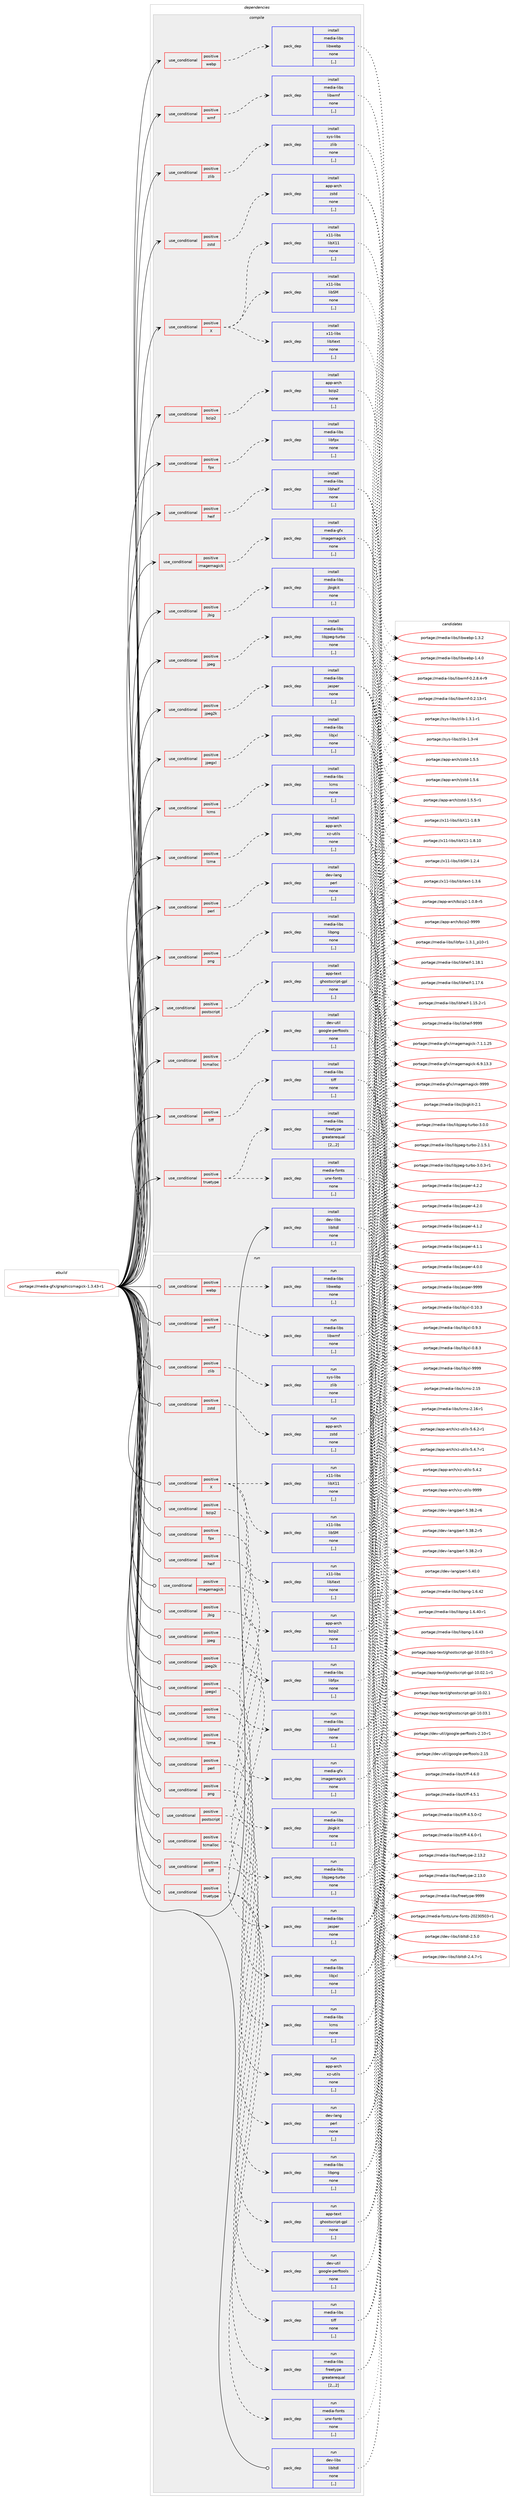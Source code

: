 digraph prolog {

# *************
# Graph options
# *************

newrank=true;
concentrate=true;
compound=true;
graph [rankdir=LR,fontname=Helvetica,fontsize=10,ranksep=1.5];#, ranksep=2.5, nodesep=0.2];
edge  [arrowhead=vee];
node  [fontname=Helvetica,fontsize=10];

# **********
# The ebuild
# **********

subgraph cluster_leftcol {
color=gray;
label=<<i>ebuild</i>>;
id [label="portage://media-gfx/graphicsmagick-1.3.43-r1", color=red, width=4, href="../media-gfx/graphicsmagick-1.3.43-r1.svg"];
}

# ****************
# The dependencies
# ****************

subgraph cluster_midcol {
color=gray;
label=<<i>dependencies</i>>;
subgraph cluster_compile {
fillcolor="#eeeeee";
style=filled;
label=<<i>compile</i>>;
subgraph cond72855 {
dependency289269 [label=<<TABLE BORDER="0" CELLBORDER="1" CELLSPACING="0" CELLPADDING="4"><TR><TD ROWSPAN="3" CELLPADDING="10">use_conditional</TD></TR><TR><TD>positive</TD></TR><TR><TD>X</TD></TR></TABLE>>, shape=none, color=red];
subgraph pack214082 {
dependency289270 [label=<<TABLE BORDER="0" CELLBORDER="1" CELLSPACING="0" CELLPADDING="4" WIDTH="220"><TR><TD ROWSPAN="6" CELLPADDING="30">pack_dep</TD></TR><TR><TD WIDTH="110">install</TD></TR><TR><TD>x11-libs</TD></TR><TR><TD>libSM</TD></TR><TR><TD>none</TD></TR><TR><TD>[,,]</TD></TR></TABLE>>, shape=none, color=blue];
}
dependency289269:e -> dependency289270:w [weight=20,style="dashed",arrowhead="vee"];
subgraph pack214083 {
dependency289271 [label=<<TABLE BORDER="0" CELLBORDER="1" CELLSPACING="0" CELLPADDING="4" WIDTH="220"><TR><TD ROWSPAN="6" CELLPADDING="30">pack_dep</TD></TR><TR><TD WIDTH="110">install</TD></TR><TR><TD>x11-libs</TD></TR><TR><TD>libX11</TD></TR><TR><TD>none</TD></TR><TR><TD>[,,]</TD></TR></TABLE>>, shape=none, color=blue];
}
dependency289269:e -> dependency289271:w [weight=20,style="dashed",arrowhead="vee"];
subgraph pack214084 {
dependency289272 [label=<<TABLE BORDER="0" CELLBORDER="1" CELLSPACING="0" CELLPADDING="4" WIDTH="220"><TR><TD ROWSPAN="6" CELLPADDING="30">pack_dep</TD></TR><TR><TD WIDTH="110">install</TD></TR><TR><TD>x11-libs</TD></TR><TR><TD>libXext</TD></TR><TR><TD>none</TD></TR><TR><TD>[,,]</TD></TR></TABLE>>, shape=none, color=blue];
}
dependency289269:e -> dependency289272:w [weight=20,style="dashed",arrowhead="vee"];
}
id:e -> dependency289269:w [weight=20,style="solid",arrowhead="vee"];
subgraph cond72856 {
dependency289273 [label=<<TABLE BORDER="0" CELLBORDER="1" CELLSPACING="0" CELLPADDING="4"><TR><TD ROWSPAN="3" CELLPADDING="10">use_conditional</TD></TR><TR><TD>positive</TD></TR><TR><TD>bzip2</TD></TR></TABLE>>, shape=none, color=red];
subgraph pack214085 {
dependency289274 [label=<<TABLE BORDER="0" CELLBORDER="1" CELLSPACING="0" CELLPADDING="4" WIDTH="220"><TR><TD ROWSPAN="6" CELLPADDING="30">pack_dep</TD></TR><TR><TD WIDTH="110">install</TD></TR><TR><TD>app-arch</TD></TR><TR><TD>bzip2</TD></TR><TR><TD>none</TD></TR><TR><TD>[,,]</TD></TR></TABLE>>, shape=none, color=blue];
}
dependency289273:e -> dependency289274:w [weight=20,style="dashed",arrowhead="vee"];
}
id:e -> dependency289273:w [weight=20,style="solid",arrowhead="vee"];
subgraph cond72857 {
dependency289275 [label=<<TABLE BORDER="0" CELLBORDER="1" CELLSPACING="0" CELLPADDING="4"><TR><TD ROWSPAN="3" CELLPADDING="10">use_conditional</TD></TR><TR><TD>positive</TD></TR><TR><TD>fpx</TD></TR></TABLE>>, shape=none, color=red];
subgraph pack214086 {
dependency289276 [label=<<TABLE BORDER="0" CELLBORDER="1" CELLSPACING="0" CELLPADDING="4" WIDTH="220"><TR><TD ROWSPAN="6" CELLPADDING="30">pack_dep</TD></TR><TR><TD WIDTH="110">install</TD></TR><TR><TD>media-libs</TD></TR><TR><TD>libfpx</TD></TR><TR><TD>none</TD></TR><TR><TD>[,,]</TD></TR></TABLE>>, shape=none, color=blue];
}
dependency289275:e -> dependency289276:w [weight=20,style="dashed",arrowhead="vee"];
}
id:e -> dependency289275:w [weight=20,style="solid",arrowhead="vee"];
subgraph cond72858 {
dependency289277 [label=<<TABLE BORDER="0" CELLBORDER="1" CELLSPACING="0" CELLPADDING="4"><TR><TD ROWSPAN="3" CELLPADDING="10">use_conditional</TD></TR><TR><TD>positive</TD></TR><TR><TD>heif</TD></TR></TABLE>>, shape=none, color=red];
subgraph pack214087 {
dependency289278 [label=<<TABLE BORDER="0" CELLBORDER="1" CELLSPACING="0" CELLPADDING="4" WIDTH="220"><TR><TD ROWSPAN="6" CELLPADDING="30">pack_dep</TD></TR><TR><TD WIDTH="110">install</TD></TR><TR><TD>media-libs</TD></TR><TR><TD>libheif</TD></TR><TR><TD>none</TD></TR><TR><TD>[,,]</TD></TR></TABLE>>, shape=none, color=blue];
}
dependency289277:e -> dependency289278:w [weight=20,style="dashed",arrowhead="vee"];
}
id:e -> dependency289277:w [weight=20,style="solid",arrowhead="vee"];
subgraph cond72859 {
dependency289279 [label=<<TABLE BORDER="0" CELLBORDER="1" CELLSPACING="0" CELLPADDING="4"><TR><TD ROWSPAN="3" CELLPADDING="10">use_conditional</TD></TR><TR><TD>positive</TD></TR><TR><TD>imagemagick</TD></TR></TABLE>>, shape=none, color=red];
subgraph pack214088 {
dependency289280 [label=<<TABLE BORDER="0" CELLBORDER="1" CELLSPACING="0" CELLPADDING="4" WIDTH="220"><TR><TD ROWSPAN="6" CELLPADDING="30">pack_dep</TD></TR><TR><TD WIDTH="110">install</TD></TR><TR><TD>media-gfx</TD></TR><TR><TD>imagemagick</TD></TR><TR><TD>none</TD></TR><TR><TD>[,,]</TD></TR></TABLE>>, shape=none, color=blue];
}
dependency289279:e -> dependency289280:w [weight=20,style="dashed",arrowhead="vee"];
}
id:e -> dependency289279:w [weight=20,style="solid",arrowhead="vee"];
subgraph cond72860 {
dependency289281 [label=<<TABLE BORDER="0" CELLBORDER="1" CELLSPACING="0" CELLPADDING="4"><TR><TD ROWSPAN="3" CELLPADDING="10">use_conditional</TD></TR><TR><TD>positive</TD></TR><TR><TD>jbig</TD></TR></TABLE>>, shape=none, color=red];
subgraph pack214089 {
dependency289282 [label=<<TABLE BORDER="0" CELLBORDER="1" CELLSPACING="0" CELLPADDING="4" WIDTH="220"><TR><TD ROWSPAN="6" CELLPADDING="30">pack_dep</TD></TR><TR><TD WIDTH="110">install</TD></TR><TR><TD>media-libs</TD></TR><TR><TD>jbigkit</TD></TR><TR><TD>none</TD></TR><TR><TD>[,,]</TD></TR></TABLE>>, shape=none, color=blue];
}
dependency289281:e -> dependency289282:w [weight=20,style="dashed",arrowhead="vee"];
}
id:e -> dependency289281:w [weight=20,style="solid",arrowhead="vee"];
subgraph cond72861 {
dependency289283 [label=<<TABLE BORDER="0" CELLBORDER="1" CELLSPACING="0" CELLPADDING="4"><TR><TD ROWSPAN="3" CELLPADDING="10">use_conditional</TD></TR><TR><TD>positive</TD></TR><TR><TD>jpeg</TD></TR></TABLE>>, shape=none, color=red];
subgraph pack214090 {
dependency289284 [label=<<TABLE BORDER="0" CELLBORDER="1" CELLSPACING="0" CELLPADDING="4" WIDTH="220"><TR><TD ROWSPAN="6" CELLPADDING="30">pack_dep</TD></TR><TR><TD WIDTH="110">install</TD></TR><TR><TD>media-libs</TD></TR><TR><TD>libjpeg-turbo</TD></TR><TR><TD>none</TD></TR><TR><TD>[,,]</TD></TR></TABLE>>, shape=none, color=blue];
}
dependency289283:e -> dependency289284:w [weight=20,style="dashed",arrowhead="vee"];
}
id:e -> dependency289283:w [weight=20,style="solid",arrowhead="vee"];
subgraph cond72862 {
dependency289285 [label=<<TABLE BORDER="0" CELLBORDER="1" CELLSPACING="0" CELLPADDING="4"><TR><TD ROWSPAN="3" CELLPADDING="10">use_conditional</TD></TR><TR><TD>positive</TD></TR><TR><TD>jpeg2k</TD></TR></TABLE>>, shape=none, color=red];
subgraph pack214091 {
dependency289286 [label=<<TABLE BORDER="0" CELLBORDER="1" CELLSPACING="0" CELLPADDING="4" WIDTH="220"><TR><TD ROWSPAN="6" CELLPADDING="30">pack_dep</TD></TR><TR><TD WIDTH="110">install</TD></TR><TR><TD>media-libs</TD></TR><TR><TD>jasper</TD></TR><TR><TD>none</TD></TR><TR><TD>[,,]</TD></TR></TABLE>>, shape=none, color=blue];
}
dependency289285:e -> dependency289286:w [weight=20,style="dashed",arrowhead="vee"];
}
id:e -> dependency289285:w [weight=20,style="solid",arrowhead="vee"];
subgraph cond72863 {
dependency289287 [label=<<TABLE BORDER="0" CELLBORDER="1" CELLSPACING="0" CELLPADDING="4"><TR><TD ROWSPAN="3" CELLPADDING="10">use_conditional</TD></TR><TR><TD>positive</TD></TR><TR><TD>jpegxl</TD></TR></TABLE>>, shape=none, color=red];
subgraph pack214092 {
dependency289288 [label=<<TABLE BORDER="0" CELLBORDER="1" CELLSPACING="0" CELLPADDING="4" WIDTH="220"><TR><TD ROWSPAN="6" CELLPADDING="30">pack_dep</TD></TR><TR><TD WIDTH="110">install</TD></TR><TR><TD>media-libs</TD></TR><TR><TD>libjxl</TD></TR><TR><TD>none</TD></TR><TR><TD>[,,]</TD></TR></TABLE>>, shape=none, color=blue];
}
dependency289287:e -> dependency289288:w [weight=20,style="dashed",arrowhead="vee"];
}
id:e -> dependency289287:w [weight=20,style="solid",arrowhead="vee"];
subgraph cond72864 {
dependency289289 [label=<<TABLE BORDER="0" CELLBORDER="1" CELLSPACING="0" CELLPADDING="4"><TR><TD ROWSPAN="3" CELLPADDING="10">use_conditional</TD></TR><TR><TD>positive</TD></TR><TR><TD>lcms</TD></TR></TABLE>>, shape=none, color=red];
subgraph pack214093 {
dependency289290 [label=<<TABLE BORDER="0" CELLBORDER="1" CELLSPACING="0" CELLPADDING="4" WIDTH="220"><TR><TD ROWSPAN="6" CELLPADDING="30">pack_dep</TD></TR><TR><TD WIDTH="110">install</TD></TR><TR><TD>media-libs</TD></TR><TR><TD>lcms</TD></TR><TR><TD>none</TD></TR><TR><TD>[,,]</TD></TR></TABLE>>, shape=none, color=blue];
}
dependency289289:e -> dependency289290:w [weight=20,style="dashed",arrowhead="vee"];
}
id:e -> dependency289289:w [weight=20,style="solid",arrowhead="vee"];
subgraph cond72865 {
dependency289291 [label=<<TABLE BORDER="0" CELLBORDER="1" CELLSPACING="0" CELLPADDING="4"><TR><TD ROWSPAN="3" CELLPADDING="10">use_conditional</TD></TR><TR><TD>positive</TD></TR><TR><TD>lzma</TD></TR></TABLE>>, shape=none, color=red];
subgraph pack214094 {
dependency289292 [label=<<TABLE BORDER="0" CELLBORDER="1" CELLSPACING="0" CELLPADDING="4" WIDTH="220"><TR><TD ROWSPAN="6" CELLPADDING="30">pack_dep</TD></TR><TR><TD WIDTH="110">install</TD></TR><TR><TD>app-arch</TD></TR><TR><TD>xz-utils</TD></TR><TR><TD>none</TD></TR><TR><TD>[,,]</TD></TR></TABLE>>, shape=none, color=blue];
}
dependency289291:e -> dependency289292:w [weight=20,style="dashed",arrowhead="vee"];
}
id:e -> dependency289291:w [weight=20,style="solid",arrowhead="vee"];
subgraph cond72866 {
dependency289293 [label=<<TABLE BORDER="0" CELLBORDER="1" CELLSPACING="0" CELLPADDING="4"><TR><TD ROWSPAN="3" CELLPADDING="10">use_conditional</TD></TR><TR><TD>positive</TD></TR><TR><TD>perl</TD></TR></TABLE>>, shape=none, color=red];
subgraph pack214095 {
dependency289294 [label=<<TABLE BORDER="0" CELLBORDER="1" CELLSPACING="0" CELLPADDING="4" WIDTH="220"><TR><TD ROWSPAN="6" CELLPADDING="30">pack_dep</TD></TR><TR><TD WIDTH="110">install</TD></TR><TR><TD>dev-lang</TD></TR><TR><TD>perl</TD></TR><TR><TD>none</TD></TR><TR><TD>[,,]</TD></TR></TABLE>>, shape=none, color=blue];
}
dependency289293:e -> dependency289294:w [weight=20,style="dashed",arrowhead="vee"];
}
id:e -> dependency289293:w [weight=20,style="solid",arrowhead="vee"];
subgraph cond72867 {
dependency289295 [label=<<TABLE BORDER="0" CELLBORDER="1" CELLSPACING="0" CELLPADDING="4"><TR><TD ROWSPAN="3" CELLPADDING="10">use_conditional</TD></TR><TR><TD>positive</TD></TR><TR><TD>png</TD></TR></TABLE>>, shape=none, color=red];
subgraph pack214096 {
dependency289296 [label=<<TABLE BORDER="0" CELLBORDER="1" CELLSPACING="0" CELLPADDING="4" WIDTH="220"><TR><TD ROWSPAN="6" CELLPADDING="30">pack_dep</TD></TR><TR><TD WIDTH="110">install</TD></TR><TR><TD>media-libs</TD></TR><TR><TD>libpng</TD></TR><TR><TD>none</TD></TR><TR><TD>[,,]</TD></TR></TABLE>>, shape=none, color=blue];
}
dependency289295:e -> dependency289296:w [weight=20,style="dashed",arrowhead="vee"];
}
id:e -> dependency289295:w [weight=20,style="solid",arrowhead="vee"];
subgraph cond72868 {
dependency289297 [label=<<TABLE BORDER="0" CELLBORDER="1" CELLSPACING="0" CELLPADDING="4"><TR><TD ROWSPAN="3" CELLPADDING="10">use_conditional</TD></TR><TR><TD>positive</TD></TR><TR><TD>postscript</TD></TR></TABLE>>, shape=none, color=red];
subgraph pack214097 {
dependency289298 [label=<<TABLE BORDER="0" CELLBORDER="1" CELLSPACING="0" CELLPADDING="4" WIDTH="220"><TR><TD ROWSPAN="6" CELLPADDING="30">pack_dep</TD></TR><TR><TD WIDTH="110">install</TD></TR><TR><TD>app-text</TD></TR><TR><TD>ghostscript-gpl</TD></TR><TR><TD>none</TD></TR><TR><TD>[,,]</TD></TR></TABLE>>, shape=none, color=blue];
}
dependency289297:e -> dependency289298:w [weight=20,style="dashed",arrowhead="vee"];
}
id:e -> dependency289297:w [weight=20,style="solid",arrowhead="vee"];
subgraph cond72869 {
dependency289299 [label=<<TABLE BORDER="0" CELLBORDER="1" CELLSPACING="0" CELLPADDING="4"><TR><TD ROWSPAN="3" CELLPADDING="10">use_conditional</TD></TR><TR><TD>positive</TD></TR><TR><TD>tcmalloc</TD></TR></TABLE>>, shape=none, color=red];
subgraph pack214098 {
dependency289300 [label=<<TABLE BORDER="0" CELLBORDER="1" CELLSPACING="0" CELLPADDING="4" WIDTH="220"><TR><TD ROWSPAN="6" CELLPADDING="30">pack_dep</TD></TR><TR><TD WIDTH="110">install</TD></TR><TR><TD>dev-util</TD></TR><TR><TD>google-perftools</TD></TR><TR><TD>none</TD></TR><TR><TD>[,,]</TD></TR></TABLE>>, shape=none, color=blue];
}
dependency289299:e -> dependency289300:w [weight=20,style="dashed",arrowhead="vee"];
}
id:e -> dependency289299:w [weight=20,style="solid",arrowhead="vee"];
subgraph cond72870 {
dependency289301 [label=<<TABLE BORDER="0" CELLBORDER="1" CELLSPACING="0" CELLPADDING="4"><TR><TD ROWSPAN="3" CELLPADDING="10">use_conditional</TD></TR><TR><TD>positive</TD></TR><TR><TD>tiff</TD></TR></TABLE>>, shape=none, color=red];
subgraph pack214099 {
dependency289302 [label=<<TABLE BORDER="0" CELLBORDER="1" CELLSPACING="0" CELLPADDING="4" WIDTH="220"><TR><TD ROWSPAN="6" CELLPADDING="30">pack_dep</TD></TR><TR><TD WIDTH="110">install</TD></TR><TR><TD>media-libs</TD></TR><TR><TD>tiff</TD></TR><TR><TD>none</TD></TR><TR><TD>[,,]</TD></TR></TABLE>>, shape=none, color=blue];
}
dependency289301:e -> dependency289302:w [weight=20,style="dashed",arrowhead="vee"];
}
id:e -> dependency289301:w [weight=20,style="solid",arrowhead="vee"];
subgraph cond72871 {
dependency289303 [label=<<TABLE BORDER="0" CELLBORDER="1" CELLSPACING="0" CELLPADDING="4"><TR><TD ROWSPAN="3" CELLPADDING="10">use_conditional</TD></TR><TR><TD>positive</TD></TR><TR><TD>truetype</TD></TR></TABLE>>, shape=none, color=red];
subgraph pack214100 {
dependency289304 [label=<<TABLE BORDER="0" CELLBORDER="1" CELLSPACING="0" CELLPADDING="4" WIDTH="220"><TR><TD ROWSPAN="6" CELLPADDING="30">pack_dep</TD></TR><TR><TD WIDTH="110">install</TD></TR><TR><TD>media-fonts</TD></TR><TR><TD>urw-fonts</TD></TR><TR><TD>none</TD></TR><TR><TD>[,,]</TD></TR></TABLE>>, shape=none, color=blue];
}
dependency289303:e -> dependency289304:w [weight=20,style="dashed",arrowhead="vee"];
subgraph pack214101 {
dependency289305 [label=<<TABLE BORDER="0" CELLBORDER="1" CELLSPACING="0" CELLPADDING="4" WIDTH="220"><TR><TD ROWSPAN="6" CELLPADDING="30">pack_dep</TD></TR><TR><TD WIDTH="110">install</TD></TR><TR><TD>media-libs</TD></TR><TR><TD>freetype</TD></TR><TR><TD>greaterequal</TD></TR><TR><TD>[2,,,2]</TD></TR></TABLE>>, shape=none, color=blue];
}
dependency289303:e -> dependency289305:w [weight=20,style="dashed",arrowhead="vee"];
}
id:e -> dependency289303:w [weight=20,style="solid",arrowhead="vee"];
subgraph cond72872 {
dependency289306 [label=<<TABLE BORDER="0" CELLBORDER="1" CELLSPACING="0" CELLPADDING="4"><TR><TD ROWSPAN="3" CELLPADDING="10">use_conditional</TD></TR><TR><TD>positive</TD></TR><TR><TD>webp</TD></TR></TABLE>>, shape=none, color=red];
subgraph pack214102 {
dependency289307 [label=<<TABLE BORDER="0" CELLBORDER="1" CELLSPACING="0" CELLPADDING="4" WIDTH="220"><TR><TD ROWSPAN="6" CELLPADDING="30">pack_dep</TD></TR><TR><TD WIDTH="110">install</TD></TR><TR><TD>media-libs</TD></TR><TR><TD>libwebp</TD></TR><TR><TD>none</TD></TR><TR><TD>[,,]</TD></TR></TABLE>>, shape=none, color=blue];
}
dependency289306:e -> dependency289307:w [weight=20,style="dashed",arrowhead="vee"];
}
id:e -> dependency289306:w [weight=20,style="solid",arrowhead="vee"];
subgraph cond72873 {
dependency289308 [label=<<TABLE BORDER="0" CELLBORDER="1" CELLSPACING="0" CELLPADDING="4"><TR><TD ROWSPAN="3" CELLPADDING="10">use_conditional</TD></TR><TR><TD>positive</TD></TR><TR><TD>wmf</TD></TR></TABLE>>, shape=none, color=red];
subgraph pack214103 {
dependency289309 [label=<<TABLE BORDER="0" CELLBORDER="1" CELLSPACING="0" CELLPADDING="4" WIDTH="220"><TR><TD ROWSPAN="6" CELLPADDING="30">pack_dep</TD></TR><TR><TD WIDTH="110">install</TD></TR><TR><TD>media-libs</TD></TR><TR><TD>libwmf</TD></TR><TR><TD>none</TD></TR><TR><TD>[,,]</TD></TR></TABLE>>, shape=none, color=blue];
}
dependency289308:e -> dependency289309:w [weight=20,style="dashed",arrowhead="vee"];
}
id:e -> dependency289308:w [weight=20,style="solid",arrowhead="vee"];
subgraph cond72874 {
dependency289310 [label=<<TABLE BORDER="0" CELLBORDER="1" CELLSPACING="0" CELLPADDING="4"><TR><TD ROWSPAN="3" CELLPADDING="10">use_conditional</TD></TR><TR><TD>positive</TD></TR><TR><TD>zlib</TD></TR></TABLE>>, shape=none, color=red];
subgraph pack214104 {
dependency289311 [label=<<TABLE BORDER="0" CELLBORDER="1" CELLSPACING="0" CELLPADDING="4" WIDTH="220"><TR><TD ROWSPAN="6" CELLPADDING="30">pack_dep</TD></TR><TR><TD WIDTH="110">install</TD></TR><TR><TD>sys-libs</TD></TR><TR><TD>zlib</TD></TR><TR><TD>none</TD></TR><TR><TD>[,,]</TD></TR></TABLE>>, shape=none, color=blue];
}
dependency289310:e -> dependency289311:w [weight=20,style="dashed",arrowhead="vee"];
}
id:e -> dependency289310:w [weight=20,style="solid",arrowhead="vee"];
subgraph cond72875 {
dependency289312 [label=<<TABLE BORDER="0" CELLBORDER="1" CELLSPACING="0" CELLPADDING="4"><TR><TD ROWSPAN="3" CELLPADDING="10">use_conditional</TD></TR><TR><TD>positive</TD></TR><TR><TD>zstd</TD></TR></TABLE>>, shape=none, color=red];
subgraph pack214105 {
dependency289313 [label=<<TABLE BORDER="0" CELLBORDER="1" CELLSPACING="0" CELLPADDING="4" WIDTH="220"><TR><TD ROWSPAN="6" CELLPADDING="30">pack_dep</TD></TR><TR><TD WIDTH="110">install</TD></TR><TR><TD>app-arch</TD></TR><TR><TD>zstd</TD></TR><TR><TD>none</TD></TR><TR><TD>[,,]</TD></TR></TABLE>>, shape=none, color=blue];
}
dependency289312:e -> dependency289313:w [weight=20,style="dashed",arrowhead="vee"];
}
id:e -> dependency289312:w [weight=20,style="solid",arrowhead="vee"];
subgraph pack214106 {
dependency289314 [label=<<TABLE BORDER="0" CELLBORDER="1" CELLSPACING="0" CELLPADDING="4" WIDTH="220"><TR><TD ROWSPAN="6" CELLPADDING="30">pack_dep</TD></TR><TR><TD WIDTH="110">install</TD></TR><TR><TD>dev-libs</TD></TR><TR><TD>libltdl</TD></TR><TR><TD>none</TD></TR><TR><TD>[,,]</TD></TR></TABLE>>, shape=none, color=blue];
}
id:e -> dependency289314:w [weight=20,style="solid",arrowhead="vee"];
}
subgraph cluster_compileandrun {
fillcolor="#eeeeee";
style=filled;
label=<<i>compile and run</i>>;
}
subgraph cluster_run {
fillcolor="#eeeeee";
style=filled;
label=<<i>run</i>>;
subgraph cond72876 {
dependency289315 [label=<<TABLE BORDER="0" CELLBORDER="1" CELLSPACING="0" CELLPADDING="4"><TR><TD ROWSPAN="3" CELLPADDING="10">use_conditional</TD></TR><TR><TD>positive</TD></TR><TR><TD>X</TD></TR></TABLE>>, shape=none, color=red];
subgraph pack214107 {
dependency289316 [label=<<TABLE BORDER="0" CELLBORDER="1" CELLSPACING="0" CELLPADDING="4" WIDTH="220"><TR><TD ROWSPAN="6" CELLPADDING="30">pack_dep</TD></TR><TR><TD WIDTH="110">run</TD></TR><TR><TD>x11-libs</TD></TR><TR><TD>libSM</TD></TR><TR><TD>none</TD></TR><TR><TD>[,,]</TD></TR></TABLE>>, shape=none, color=blue];
}
dependency289315:e -> dependency289316:w [weight=20,style="dashed",arrowhead="vee"];
subgraph pack214108 {
dependency289317 [label=<<TABLE BORDER="0" CELLBORDER="1" CELLSPACING="0" CELLPADDING="4" WIDTH="220"><TR><TD ROWSPAN="6" CELLPADDING="30">pack_dep</TD></TR><TR><TD WIDTH="110">run</TD></TR><TR><TD>x11-libs</TD></TR><TR><TD>libX11</TD></TR><TR><TD>none</TD></TR><TR><TD>[,,]</TD></TR></TABLE>>, shape=none, color=blue];
}
dependency289315:e -> dependency289317:w [weight=20,style="dashed",arrowhead="vee"];
subgraph pack214109 {
dependency289318 [label=<<TABLE BORDER="0" CELLBORDER="1" CELLSPACING="0" CELLPADDING="4" WIDTH="220"><TR><TD ROWSPAN="6" CELLPADDING="30">pack_dep</TD></TR><TR><TD WIDTH="110">run</TD></TR><TR><TD>x11-libs</TD></TR><TR><TD>libXext</TD></TR><TR><TD>none</TD></TR><TR><TD>[,,]</TD></TR></TABLE>>, shape=none, color=blue];
}
dependency289315:e -> dependency289318:w [weight=20,style="dashed",arrowhead="vee"];
}
id:e -> dependency289315:w [weight=20,style="solid",arrowhead="odot"];
subgraph cond72877 {
dependency289319 [label=<<TABLE BORDER="0" CELLBORDER="1" CELLSPACING="0" CELLPADDING="4"><TR><TD ROWSPAN="3" CELLPADDING="10">use_conditional</TD></TR><TR><TD>positive</TD></TR><TR><TD>bzip2</TD></TR></TABLE>>, shape=none, color=red];
subgraph pack214110 {
dependency289320 [label=<<TABLE BORDER="0" CELLBORDER="1" CELLSPACING="0" CELLPADDING="4" WIDTH="220"><TR><TD ROWSPAN="6" CELLPADDING="30">pack_dep</TD></TR><TR><TD WIDTH="110">run</TD></TR><TR><TD>app-arch</TD></TR><TR><TD>bzip2</TD></TR><TR><TD>none</TD></TR><TR><TD>[,,]</TD></TR></TABLE>>, shape=none, color=blue];
}
dependency289319:e -> dependency289320:w [weight=20,style="dashed",arrowhead="vee"];
}
id:e -> dependency289319:w [weight=20,style="solid",arrowhead="odot"];
subgraph cond72878 {
dependency289321 [label=<<TABLE BORDER="0" CELLBORDER="1" CELLSPACING="0" CELLPADDING="4"><TR><TD ROWSPAN="3" CELLPADDING="10">use_conditional</TD></TR><TR><TD>positive</TD></TR><TR><TD>fpx</TD></TR></TABLE>>, shape=none, color=red];
subgraph pack214111 {
dependency289322 [label=<<TABLE BORDER="0" CELLBORDER="1" CELLSPACING="0" CELLPADDING="4" WIDTH="220"><TR><TD ROWSPAN="6" CELLPADDING="30">pack_dep</TD></TR><TR><TD WIDTH="110">run</TD></TR><TR><TD>media-libs</TD></TR><TR><TD>libfpx</TD></TR><TR><TD>none</TD></TR><TR><TD>[,,]</TD></TR></TABLE>>, shape=none, color=blue];
}
dependency289321:e -> dependency289322:w [weight=20,style="dashed",arrowhead="vee"];
}
id:e -> dependency289321:w [weight=20,style="solid",arrowhead="odot"];
subgraph cond72879 {
dependency289323 [label=<<TABLE BORDER="0" CELLBORDER="1" CELLSPACING="0" CELLPADDING="4"><TR><TD ROWSPAN="3" CELLPADDING="10">use_conditional</TD></TR><TR><TD>positive</TD></TR><TR><TD>heif</TD></TR></TABLE>>, shape=none, color=red];
subgraph pack214112 {
dependency289324 [label=<<TABLE BORDER="0" CELLBORDER="1" CELLSPACING="0" CELLPADDING="4" WIDTH="220"><TR><TD ROWSPAN="6" CELLPADDING="30">pack_dep</TD></TR><TR><TD WIDTH="110">run</TD></TR><TR><TD>media-libs</TD></TR><TR><TD>libheif</TD></TR><TR><TD>none</TD></TR><TR><TD>[,,]</TD></TR></TABLE>>, shape=none, color=blue];
}
dependency289323:e -> dependency289324:w [weight=20,style="dashed",arrowhead="vee"];
}
id:e -> dependency289323:w [weight=20,style="solid",arrowhead="odot"];
subgraph cond72880 {
dependency289325 [label=<<TABLE BORDER="0" CELLBORDER="1" CELLSPACING="0" CELLPADDING="4"><TR><TD ROWSPAN="3" CELLPADDING="10">use_conditional</TD></TR><TR><TD>positive</TD></TR><TR><TD>imagemagick</TD></TR></TABLE>>, shape=none, color=red];
subgraph pack214113 {
dependency289326 [label=<<TABLE BORDER="0" CELLBORDER="1" CELLSPACING="0" CELLPADDING="4" WIDTH="220"><TR><TD ROWSPAN="6" CELLPADDING="30">pack_dep</TD></TR><TR><TD WIDTH="110">run</TD></TR><TR><TD>media-gfx</TD></TR><TR><TD>imagemagick</TD></TR><TR><TD>none</TD></TR><TR><TD>[,,]</TD></TR></TABLE>>, shape=none, color=blue];
}
dependency289325:e -> dependency289326:w [weight=20,style="dashed",arrowhead="vee"];
}
id:e -> dependency289325:w [weight=20,style="solid",arrowhead="odot"];
subgraph cond72881 {
dependency289327 [label=<<TABLE BORDER="0" CELLBORDER="1" CELLSPACING="0" CELLPADDING="4"><TR><TD ROWSPAN="3" CELLPADDING="10">use_conditional</TD></TR><TR><TD>positive</TD></TR><TR><TD>jbig</TD></TR></TABLE>>, shape=none, color=red];
subgraph pack214114 {
dependency289328 [label=<<TABLE BORDER="0" CELLBORDER="1" CELLSPACING="0" CELLPADDING="4" WIDTH="220"><TR><TD ROWSPAN="6" CELLPADDING="30">pack_dep</TD></TR><TR><TD WIDTH="110">run</TD></TR><TR><TD>media-libs</TD></TR><TR><TD>jbigkit</TD></TR><TR><TD>none</TD></TR><TR><TD>[,,]</TD></TR></TABLE>>, shape=none, color=blue];
}
dependency289327:e -> dependency289328:w [weight=20,style="dashed",arrowhead="vee"];
}
id:e -> dependency289327:w [weight=20,style="solid",arrowhead="odot"];
subgraph cond72882 {
dependency289329 [label=<<TABLE BORDER="0" CELLBORDER="1" CELLSPACING="0" CELLPADDING="4"><TR><TD ROWSPAN="3" CELLPADDING="10">use_conditional</TD></TR><TR><TD>positive</TD></TR><TR><TD>jpeg</TD></TR></TABLE>>, shape=none, color=red];
subgraph pack214115 {
dependency289330 [label=<<TABLE BORDER="0" CELLBORDER="1" CELLSPACING="0" CELLPADDING="4" WIDTH="220"><TR><TD ROWSPAN="6" CELLPADDING="30">pack_dep</TD></TR><TR><TD WIDTH="110">run</TD></TR><TR><TD>media-libs</TD></TR><TR><TD>libjpeg-turbo</TD></TR><TR><TD>none</TD></TR><TR><TD>[,,]</TD></TR></TABLE>>, shape=none, color=blue];
}
dependency289329:e -> dependency289330:w [weight=20,style="dashed",arrowhead="vee"];
}
id:e -> dependency289329:w [weight=20,style="solid",arrowhead="odot"];
subgraph cond72883 {
dependency289331 [label=<<TABLE BORDER="0" CELLBORDER="1" CELLSPACING="0" CELLPADDING="4"><TR><TD ROWSPAN="3" CELLPADDING="10">use_conditional</TD></TR><TR><TD>positive</TD></TR><TR><TD>jpeg2k</TD></TR></TABLE>>, shape=none, color=red];
subgraph pack214116 {
dependency289332 [label=<<TABLE BORDER="0" CELLBORDER="1" CELLSPACING="0" CELLPADDING="4" WIDTH="220"><TR><TD ROWSPAN="6" CELLPADDING="30">pack_dep</TD></TR><TR><TD WIDTH="110">run</TD></TR><TR><TD>media-libs</TD></TR><TR><TD>jasper</TD></TR><TR><TD>none</TD></TR><TR><TD>[,,]</TD></TR></TABLE>>, shape=none, color=blue];
}
dependency289331:e -> dependency289332:w [weight=20,style="dashed",arrowhead="vee"];
}
id:e -> dependency289331:w [weight=20,style="solid",arrowhead="odot"];
subgraph cond72884 {
dependency289333 [label=<<TABLE BORDER="0" CELLBORDER="1" CELLSPACING="0" CELLPADDING="4"><TR><TD ROWSPAN="3" CELLPADDING="10">use_conditional</TD></TR><TR><TD>positive</TD></TR><TR><TD>jpegxl</TD></TR></TABLE>>, shape=none, color=red];
subgraph pack214117 {
dependency289334 [label=<<TABLE BORDER="0" CELLBORDER="1" CELLSPACING="0" CELLPADDING="4" WIDTH="220"><TR><TD ROWSPAN="6" CELLPADDING="30">pack_dep</TD></TR><TR><TD WIDTH="110">run</TD></TR><TR><TD>media-libs</TD></TR><TR><TD>libjxl</TD></TR><TR><TD>none</TD></TR><TR><TD>[,,]</TD></TR></TABLE>>, shape=none, color=blue];
}
dependency289333:e -> dependency289334:w [weight=20,style="dashed",arrowhead="vee"];
}
id:e -> dependency289333:w [weight=20,style="solid",arrowhead="odot"];
subgraph cond72885 {
dependency289335 [label=<<TABLE BORDER="0" CELLBORDER="1" CELLSPACING="0" CELLPADDING="4"><TR><TD ROWSPAN="3" CELLPADDING="10">use_conditional</TD></TR><TR><TD>positive</TD></TR><TR><TD>lcms</TD></TR></TABLE>>, shape=none, color=red];
subgraph pack214118 {
dependency289336 [label=<<TABLE BORDER="0" CELLBORDER="1" CELLSPACING="0" CELLPADDING="4" WIDTH="220"><TR><TD ROWSPAN="6" CELLPADDING="30">pack_dep</TD></TR><TR><TD WIDTH="110">run</TD></TR><TR><TD>media-libs</TD></TR><TR><TD>lcms</TD></TR><TR><TD>none</TD></TR><TR><TD>[,,]</TD></TR></TABLE>>, shape=none, color=blue];
}
dependency289335:e -> dependency289336:w [weight=20,style="dashed",arrowhead="vee"];
}
id:e -> dependency289335:w [weight=20,style="solid",arrowhead="odot"];
subgraph cond72886 {
dependency289337 [label=<<TABLE BORDER="0" CELLBORDER="1" CELLSPACING="0" CELLPADDING="4"><TR><TD ROWSPAN="3" CELLPADDING="10">use_conditional</TD></TR><TR><TD>positive</TD></TR><TR><TD>lzma</TD></TR></TABLE>>, shape=none, color=red];
subgraph pack214119 {
dependency289338 [label=<<TABLE BORDER="0" CELLBORDER="1" CELLSPACING="0" CELLPADDING="4" WIDTH="220"><TR><TD ROWSPAN="6" CELLPADDING="30">pack_dep</TD></TR><TR><TD WIDTH="110">run</TD></TR><TR><TD>app-arch</TD></TR><TR><TD>xz-utils</TD></TR><TR><TD>none</TD></TR><TR><TD>[,,]</TD></TR></TABLE>>, shape=none, color=blue];
}
dependency289337:e -> dependency289338:w [weight=20,style="dashed",arrowhead="vee"];
}
id:e -> dependency289337:w [weight=20,style="solid",arrowhead="odot"];
subgraph cond72887 {
dependency289339 [label=<<TABLE BORDER="0" CELLBORDER="1" CELLSPACING="0" CELLPADDING="4"><TR><TD ROWSPAN="3" CELLPADDING="10">use_conditional</TD></TR><TR><TD>positive</TD></TR><TR><TD>perl</TD></TR></TABLE>>, shape=none, color=red];
subgraph pack214120 {
dependency289340 [label=<<TABLE BORDER="0" CELLBORDER="1" CELLSPACING="0" CELLPADDING="4" WIDTH="220"><TR><TD ROWSPAN="6" CELLPADDING="30">pack_dep</TD></TR><TR><TD WIDTH="110">run</TD></TR><TR><TD>dev-lang</TD></TR><TR><TD>perl</TD></TR><TR><TD>none</TD></TR><TR><TD>[,,]</TD></TR></TABLE>>, shape=none, color=blue];
}
dependency289339:e -> dependency289340:w [weight=20,style="dashed",arrowhead="vee"];
}
id:e -> dependency289339:w [weight=20,style="solid",arrowhead="odot"];
subgraph cond72888 {
dependency289341 [label=<<TABLE BORDER="0" CELLBORDER="1" CELLSPACING="0" CELLPADDING="4"><TR><TD ROWSPAN="3" CELLPADDING="10">use_conditional</TD></TR><TR><TD>positive</TD></TR><TR><TD>png</TD></TR></TABLE>>, shape=none, color=red];
subgraph pack214121 {
dependency289342 [label=<<TABLE BORDER="0" CELLBORDER="1" CELLSPACING="0" CELLPADDING="4" WIDTH="220"><TR><TD ROWSPAN="6" CELLPADDING="30">pack_dep</TD></TR><TR><TD WIDTH="110">run</TD></TR><TR><TD>media-libs</TD></TR><TR><TD>libpng</TD></TR><TR><TD>none</TD></TR><TR><TD>[,,]</TD></TR></TABLE>>, shape=none, color=blue];
}
dependency289341:e -> dependency289342:w [weight=20,style="dashed",arrowhead="vee"];
}
id:e -> dependency289341:w [weight=20,style="solid",arrowhead="odot"];
subgraph cond72889 {
dependency289343 [label=<<TABLE BORDER="0" CELLBORDER="1" CELLSPACING="0" CELLPADDING="4"><TR><TD ROWSPAN="3" CELLPADDING="10">use_conditional</TD></TR><TR><TD>positive</TD></TR><TR><TD>postscript</TD></TR></TABLE>>, shape=none, color=red];
subgraph pack214122 {
dependency289344 [label=<<TABLE BORDER="0" CELLBORDER="1" CELLSPACING="0" CELLPADDING="4" WIDTH="220"><TR><TD ROWSPAN="6" CELLPADDING="30">pack_dep</TD></TR><TR><TD WIDTH="110">run</TD></TR><TR><TD>app-text</TD></TR><TR><TD>ghostscript-gpl</TD></TR><TR><TD>none</TD></TR><TR><TD>[,,]</TD></TR></TABLE>>, shape=none, color=blue];
}
dependency289343:e -> dependency289344:w [weight=20,style="dashed",arrowhead="vee"];
}
id:e -> dependency289343:w [weight=20,style="solid",arrowhead="odot"];
subgraph cond72890 {
dependency289345 [label=<<TABLE BORDER="0" CELLBORDER="1" CELLSPACING="0" CELLPADDING="4"><TR><TD ROWSPAN="3" CELLPADDING="10">use_conditional</TD></TR><TR><TD>positive</TD></TR><TR><TD>tcmalloc</TD></TR></TABLE>>, shape=none, color=red];
subgraph pack214123 {
dependency289346 [label=<<TABLE BORDER="0" CELLBORDER="1" CELLSPACING="0" CELLPADDING="4" WIDTH="220"><TR><TD ROWSPAN="6" CELLPADDING="30">pack_dep</TD></TR><TR><TD WIDTH="110">run</TD></TR><TR><TD>dev-util</TD></TR><TR><TD>google-perftools</TD></TR><TR><TD>none</TD></TR><TR><TD>[,,]</TD></TR></TABLE>>, shape=none, color=blue];
}
dependency289345:e -> dependency289346:w [weight=20,style="dashed",arrowhead="vee"];
}
id:e -> dependency289345:w [weight=20,style="solid",arrowhead="odot"];
subgraph cond72891 {
dependency289347 [label=<<TABLE BORDER="0" CELLBORDER="1" CELLSPACING="0" CELLPADDING="4"><TR><TD ROWSPAN="3" CELLPADDING="10">use_conditional</TD></TR><TR><TD>positive</TD></TR><TR><TD>tiff</TD></TR></TABLE>>, shape=none, color=red];
subgraph pack214124 {
dependency289348 [label=<<TABLE BORDER="0" CELLBORDER="1" CELLSPACING="0" CELLPADDING="4" WIDTH="220"><TR><TD ROWSPAN="6" CELLPADDING="30">pack_dep</TD></TR><TR><TD WIDTH="110">run</TD></TR><TR><TD>media-libs</TD></TR><TR><TD>tiff</TD></TR><TR><TD>none</TD></TR><TR><TD>[,,]</TD></TR></TABLE>>, shape=none, color=blue];
}
dependency289347:e -> dependency289348:w [weight=20,style="dashed",arrowhead="vee"];
}
id:e -> dependency289347:w [weight=20,style="solid",arrowhead="odot"];
subgraph cond72892 {
dependency289349 [label=<<TABLE BORDER="0" CELLBORDER="1" CELLSPACING="0" CELLPADDING="4"><TR><TD ROWSPAN="3" CELLPADDING="10">use_conditional</TD></TR><TR><TD>positive</TD></TR><TR><TD>truetype</TD></TR></TABLE>>, shape=none, color=red];
subgraph pack214125 {
dependency289350 [label=<<TABLE BORDER="0" CELLBORDER="1" CELLSPACING="0" CELLPADDING="4" WIDTH="220"><TR><TD ROWSPAN="6" CELLPADDING="30">pack_dep</TD></TR><TR><TD WIDTH="110">run</TD></TR><TR><TD>media-fonts</TD></TR><TR><TD>urw-fonts</TD></TR><TR><TD>none</TD></TR><TR><TD>[,,]</TD></TR></TABLE>>, shape=none, color=blue];
}
dependency289349:e -> dependency289350:w [weight=20,style="dashed",arrowhead="vee"];
subgraph pack214126 {
dependency289351 [label=<<TABLE BORDER="0" CELLBORDER="1" CELLSPACING="0" CELLPADDING="4" WIDTH="220"><TR><TD ROWSPAN="6" CELLPADDING="30">pack_dep</TD></TR><TR><TD WIDTH="110">run</TD></TR><TR><TD>media-libs</TD></TR><TR><TD>freetype</TD></TR><TR><TD>greaterequal</TD></TR><TR><TD>[2,,,2]</TD></TR></TABLE>>, shape=none, color=blue];
}
dependency289349:e -> dependency289351:w [weight=20,style="dashed",arrowhead="vee"];
}
id:e -> dependency289349:w [weight=20,style="solid",arrowhead="odot"];
subgraph cond72893 {
dependency289352 [label=<<TABLE BORDER="0" CELLBORDER="1" CELLSPACING="0" CELLPADDING="4"><TR><TD ROWSPAN="3" CELLPADDING="10">use_conditional</TD></TR><TR><TD>positive</TD></TR><TR><TD>webp</TD></TR></TABLE>>, shape=none, color=red];
subgraph pack214127 {
dependency289353 [label=<<TABLE BORDER="0" CELLBORDER="1" CELLSPACING="0" CELLPADDING="4" WIDTH="220"><TR><TD ROWSPAN="6" CELLPADDING="30">pack_dep</TD></TR><TR><TD WIDTH="110">run</TD></TR><TR><TD>media-libs</TD></TR><TR><TD>libwebp</TD></TR><TR><TD>none</TD></TR><TR><TD>[,,]</TD></TR></TABLE>>, shape=none, color=blue];
}
dependency289352:e -> dependency289353:w [weight=20,style="dashed",arrowhead="vee"];
}
id:e -> dependency289352:w [weight=20,style="solid",arrowhead="odot"];
subgraph cond72894 {
dependency289354 [label=<<TABLE BORDER="0" CELLBORDER="1" CELLSPACING="0" CELLPADDING="4"><TR><TD ROWSPAN="3" CELLPADDING="10">use_conditional</TD></TR><TR><TD>positive</TD></TR><TR><TD>wmf</TD></TR></TABLE>>, shape=none, color=red];
subgraph pack214128 {
dependency289355 [label=<<TABLE BORDER="0" CELLBORDER="1" CELLSPACING="0" CELLPADDING="4" WIDTH="220"><TR><TD ROWSPAN="6" CELLPADDING="30">pack_dep</TD></TR><TR><TD WIDTH="110">run</TD></TR><TR><TD>media-libs</TD></TR><TR><TD>libwmf</TD></TR><TR><TD>none</TD></TR><TR><TD>[,,]</TD></TR></TABLE>>, shape=none, color=blue];
}
dependency289354:e -> dependency289355:w [weight=20,style="dashed",arrowhead="vee"];
}
id:e -> dependency289354:w [weight=20,style="solid",arrowhead="odot"];
subgraph cond72895 {
dependency289356 [label=<<TABLE BORDER="0" CELLBORDER="1" CELLSPACING="0" CELLPADDING="4"><TR><TD ROWSPAN="3" CELLPADDING="10">use_conditional</TD></TR><TR><TD>positive</TD></TR><TR><TD>zlib</TD></TR></TABLE>>, shape=none, color=red];
subgraph pack214129 {
dependency289357 [label=<<TABLE BORDER="0" CELLBORDER="1" CELLSPACING="0" CELLPADDING="4" WIDTH="220"><TR><TD ROWSPAN="6" CELLPADDING="30">pack_dep</TD></TR><TR><TD WIDTH="110">run</TD></TR><TR><TD>sys-libs</TD></TR><TR><TD>zlib</TD></TR><TR><TD>none</TD></TR><TR><TD>[,,]</TD></TR></TABLE>>, shape=none, color=blue];
}
dependency289356:e -> dependency289357:w [weight=20,style="dashed",arrowhead="vee"];
}
id:e -> dependency289356:w [weight=20,style="solid",arrowhead="odot"];
subgraph cond72896 {
dependency289358 [label=<<TABLE BORDER="0" CELLBORDER="1" CELLSPACING="0" CELLPADDING="4"><TR><TD ROWSPAN="3" CELLPADDING="10">use_conditional</TD></TR><TR><TD>positive</TD></TR><TR><TD>zstd</TD></TR></TABLE>>, shape=none, color=red];
subgraph pack214130 {
dependency289359 [label=<<TABLE BORDER="0" CELLBORDER="1" CELLSPACING="0" CELLPADDING="4" WIDTH="220"><TR><TD ROWSPAN="6" CELLPADDING="30">pack_dep</TD></TR><TR><TD WIDTH="110">run</TD></TR><TR><TD>app-arch</TD></TR><TR><TD>zstd</TD></TR><TR><TD>none</TD></TR><TR><TD>[,,]</TD></TR></TABLE>>, shape=none, color=blue];
}
dependency289358:e -> dependency289359:w [weight=20,style="dashed",arrowhead="vee"];
}
id:e -> dependency289358:w [weight=20,style="solid",arrowhead="odot"];
subgraph pack214131 {
dependency289360 [label=<<TABLE BORDER="0" CELLBORDER="1" CELLSPACING="0" CELLPADDING="4" WIDTH="220"><TR><TD ROWSPAN="6" CELLPADDING="30">pack_dep</TD></TR><TR><TD WIDTH="110">run</TD></TR><TR><TD>dev-libs</TD></TR><TR><TD>libltdl</TD></TR><TR><TD>none</TD></TR><TR><TD>[,,]</TD></TR></TABLE>>, shape=none, color=blue];
}
id:e -> dependency289360:w [weight=20,style="solid",arrowhead="odot"];
}
}

# **************
# The candidates
# **************

subgraph cluster_choices {
rank=same;
color=gray;
label=<<i>candidates</i>>;

subgraph choice214082 {
color=black;
nodesep=1;
choice1204949451081059811547108105988377454946504652 [label="portage://x11-libs/libSM-1.2.4", color=red, width=4,href="../x11-libs/libSM-1.2.4.svg"];
dependency289270:e -> choice1204949451081059811547108105988377454946504652:w [style=dotted,weight="100"];
}
subgraph choice214083 {
color=black;
nodesep=1;
choice12049494510810598115471081059888494945494656464948 [label="portage://x11-libs/libX11-1.8.10", color=red, width=4,href="../x11-libs/libX11-1.8.10.svg"];
choice120494945108105981154710810598884949454946564657 [label="portage://x11-libs/libX11-1.8.9", color=red, width=4,href="../x11-libs/libX11-1.8.9.svg"];
dependency289271:e -> choice12049494510810598115471081059888494945494656464948:w [style=dotted,weight="100"];
dependency289271:e -> choice120494945108105981154710810598884949454946564657:w [style=dotted,weight="100"];
}
subgraph choice214084 {
color=black;
nodesep=1;
choice12049494510810598115471081059888101120116454946514654 [label="portage://x11-libs/libXext-1.3.6", color=red, width=4,href="../x11-libs/libXext-1.3.6.svg"];
dependency289272:e -> choice12049494510810598115471081059888101120116454946514654:w [style=dotted,weight="100"];
}
subgraph choice214085 {
color=black;
nodesep=1;
choice971121124597114991044798122105112504557575757 [label="portage://app-arch/bzip2-9999", color=red, width=4,href="../app-arch/bzip2-9999.svg"];
choice971121124597114991044798122105112504549464846564511453 [label="portage://app-arch/bzip2-1.0.8-r5", color=red, width=4,href="../app-arch/bzip2-1.0.8-r5.svg"];
dependency289274:e -> choice971121124597114991044798122105112504557575757:w [style=dotted,weight="100"];
dependency289274:e -> choice971121124597114991044798122105112504549464846564511453:w [style=dotted,weight="100"];
}
subgraph choice214086 {
color=black;
nodesep=1;
choice10910110010597451081059811547108105981021121204549465146499511249484511449 [label="portage://media-libs/libfpx-1.3.1_p10-r1", color=red, width=4,href="../media-libs/libfpx-1.3.1_p10-r1.svg"];
dependency289276:e -> choice10910110010597451081059811547108105981021121204549465146499511249484511449:w [style=dotted,weight="100"];
}
subgraph choice214087 {
color=black;
nodesep=1;
choice10910110010597451081059811547108105981041011051024557575757 [label="portage://media-libs/libheif-9999", color=red, width=4,href="../media-libs/libheif-9999.svg"];
choice109101100105974510810598115471081059810410110510245494649564649 [label="portage://media-libs/libheif-1.18.1", color=red, width=4,href="../media-libs/libheif-1.18.1.svg"];
choice109101100105974510810598115471081059810410110510245494649554654 [label="portage://media-libs/libheif-1.17.6", color=red, width=4,href="../media-libs/libheif-1.17.6.svg"];
choice1091011001059745108105981154710810598104101105102454946495346504511449 [label="portage://media-libs/libheif-1.15.2-r1", color=red, width=4,href="../media-libs/libheif-1.15.2-r1.svg"];
dependency289278:e -> choice10910110010597451081059811547108105981041011051024557575757:w [style=dotted,weight="100"];
dependency289278:e -> choice109101100105974510810598115471081059810410110510245494649564649:w [style=dotted,weight="100"];
dependency289278:e -> choice109101100105974510810598115471081059810410110510245494649554654:w [style=dotted,weight="100"];
dependency289278:e -> choice1091011001059745108105981154710810598104101105102454946495346504511449:w [style=dotted,weight="100"];
}
subgraph choice214088 {
color=black;
nodesep=1;
choice1091011001059745103102120471051099710310110997103105991074557575757 [label="portage://media-gfx/imagemagick-9999", color=red, width=4,href="../media-gfx/imagemagick-9999.svg"];
choice109101100105974510310212047105109971031011099710310599107455546494649465053 [label="portage://media-gfx/imagemagick-7.1.1.25", color=red, width=4,href="../media-gfx/imagemagick-7.1.1.25.svg"];
choice109101100105974510310212047105109971031011099710310599107455446574649514651 [label="portage://media-gfx/imagemagick-6.9.13.3", color=red, width=4,href="../media-gfx/imagemagick-6.9.13.3.svg"];
dependency289280:e -> choice1091011001059745103102120471051099710310110997103105991074557575757:w [style=dotted,weight="100"];
dependency289280:e -> choice109101100105974510310212047105109971031011099710310599107455546494649465053:w [style=dotted,weight="100"];
dependency289280:e -> choice109101100105974510310212047105109971031011099710310599107455446574649514651:w [style=dotted,weight="100"];
}
subgraph choice214089 {
color=black;
nodesep=1;
choice109101100105974510810598115471069810510310710511645504649 [label="portage://media-libs/jbigkit-2.1", color=red, width=4,href="../media-libs/jbigkit-2.1.svg"];
dependency289282:e -> choice109101100105974510810598115471069810510310710511645504649:w [style=dotted,weight="100"];
}
subgraph choice214090 {
color=black;
nodesep=1;
choice109101100105974510810598115471081059810611210110345116117114981114551464846514511449 [label="portage://media-libs/libjpeg-turbo-3.0.3-r1", color=red, width=4,href="../media-libs/libjpeg-turbo-3.0.3-r1.svg"];
choice10910110010597451081059811547108105981061121011034511611711498111455146484648 [label="portage://media-libs/libjpeg-turbo-3.0.0", color=red, width=4,href="../media-libs/libjpeg-turbo-3.0.0.svg"];
choice109101100105974510810598115471081059810611210110345116117114981114550464946534649 [label="portage://media-libs/libjpeg-turbo-2.1.5.1", color=red, width=4,href="../media-libs/libjpeg-turbo-2.1.5.1.svg"];
dependency289284:e -> choice109101100105974510810598115471081059810611210110345116117114981114551464846514511449:w [style=dotted,weight="100"];
dependency289284:e -> choice10910110010597451081059811547108105981061121011034511611711498111455146484648:w [style=dotted,weight="100"];
dependency289284:e -> choice109101100105974510810598115471081059810611210110345116117114981114550464946534649:w [style=dotted,weight="100"];
}
subgraph choice214091 {
color=black;
nodesep=1;
choice10910110010597451081059811547106971151121011144557575757 [label="portage://media-libs/jasper-9999", color=red, width=4,href="../media-libs/jasper-9999.svg"];
choice1091011001059745108105981154710697115112101114455246504650 [label="portage://media-libs/jasper-4.2.2", color=red, width=4,href="../media-libs/jasper-4.2.2.svg"];
choice1091011001059745108105981154710697115112101114455246504648 [label="portage://media-libs/jasper-4.2.0", color=red, width=4,href="../media-libs/jasper-4.2.0.svg"];
choice1091011001059745108105981154710697115112101114455246494650 [label="portage://media-libs/jasper-4.1.2", color=red, width=4,href="../media-libs/jasper-4.1.2.svg"];
choice1091011001059745108105981154710697115112101114455246494649 [label="portage://media-libs/jasper-4.1.1", color=red, width=4,href="../media-libs/jasper-4.1.1.svg"];
choice1091011001059745108105981154710697115112101114455246484648 [label="portage://media-libs/jasper-4.0.0", color=red, width=4,href="../media-libs/jasper-4.0.0.svg"];
dependency289286:e -> choice10910110010597451081059811547106971151121011144557575757:w [style=dotted,weight="100"];
dependency289286:e -> choice1091011001059745108105981154710697115112101114455246504650:w [style=dotted,weight="100"];
dependency289286:e -> choice1091011001059745108105981154710697115112101114455246504648:w [style=dotted,weight="100"];
dependency289286:e -> choice1091011001059745108105981154710697115112101114455246494650:w [style=dotted,weight="100"];
dependency289286:e -> choice1091011001059745108105981154710697115112101114455246494649:w [style=dotted,weight="100"];
dependency289286:e -> choice1091011001059745108105981154710697115112101114455246484648:w [style=dotted,weight="100"];
}
subgraph choice214092 {
color=black;
nodesep=1;
choice10910110010597451081059811547108105981061201084557575757 [label="portage://media-libs/libjxl-9999", color=red, width=4,href="../media-libs/libjxl-9999.svg"];
choice109101100105974510810598115471081059810612010845484649484651 [label="portage://media-libs/libjxl-0.10.3", color=red, width=4,href="../media-libs/libjxl-0.10.3.svg"];
choice1091011001059745108105981154710810598106120108454846574651 [label="portage://media-libs/libjxl-0.9.3", color=red, width=4,href="../media-libs/libjxl-0.9.3.svg"];
choice1091011001059745108105981154710810598106120108454846564651 [label="portage://media-libs/libjxl-0.8.3", color=red, width=4,href="../media-libs/libjxl-0.8.3.svg"];
dependency289288:e -> choice10910110010597451081059811547108105981061201084557575757:w [style=dotted,weight="100"];
dependency289288:e -> choice109101100105974510810598115471081059810612010845484649484651:w [style=dotted,weight="100"];
dependency289288:e -> choice1091011001059745108105981154710810598106120108454846574651:w [style=dotted,weight="100"];
dependency289288:e -> choice1091011001059745108105981154710810598106120108454846564651:w [style=dotted,weight="100"];
}
subgraph choice214093 {
color=black;
nodesep=1;
choice109101100105974510810598115471089910911545504649544511449 [label="portage://media-libs/lcms-2.16-r1", color=red, width=4,href="../media-libs/lcms-2.16-r1.svg"];
choice10910110010597451081059811547108991091154550464953 [label="portage://media-libs/lcms-2.15", color=red, width=4,href="../media-libs/lcms-2.15.svg"];
dependency289290:e -> choice109101100105974510810598115471089910911545504649544511449:w [style=dotted,weight="100"];
dependency289290:e -> choice10910110010597451081059811547108991091154550464953:w [style=dotted,weight="100"];
}
subgraph choice214094 {
color=black;
nodesep=1;
choice9711211245971149910447120122451171161051081154557575757 [label="portage://app-arch/xz-utils-9999", color=red, width=4,href="../app-arch/xz-utils-9999.svg"];
choice9711211245971149910447120122451171161051081154553465446504511449 [label="portage://app-arch/xz-utils-5.6.2-r1", color=red, width=4,href="../app-arch/xz-utils-5.6.2-r1.svg"];
choice9711211245971149910447120122451171161051081154553465246554511449 [label="portage://app-arch/xz-utils-5.4.7-r1", color=red, width=4,href="../app-arch/xz-utils-5.4.7-r1.svg"];
choice971121124597114991044712012245117116105108115455346524650 [label="portage://app-arch/xz-utils-5.4.2", color=red, width=4,href="../app-arch/xz-utils-5.4.2.svg"];
dependency289292:e -> choice9711211245971149910447120122451171161051081154557575757:w [style=dotted,weight="100"];
dependency289292:e -> choice9711211245971149910447120122451171161051081154553465446504511449:w [style=dotted,weight="100"];
dependency289292:e -> choice9711211245971149910447120122451171161051081154553465246554511449:w [style=dotted,weight="100"];
dependency289292:e -> choice971121124597114991044712012245117116105108115455346524650:w [style=dotted,weight="100"];
}
subgraph choice214095 {
color=black;
nodesep=1;
choice10010111845108971101034711210111410845534652484648 [label="portage://dev-lang/perl-5.40.0", color=red, width=4,href="../dev-lang/perl-5.40.0.svg"];
choice100101118451089711010347112101114108455346515646504511454 [label="portage://dev-lang/perl-5.38.2-r6", color=red, width=4,href="../dev-lang/perl-5.38.2-r6.svg"];
choice100101118451089711010347112101114108455346515646504511453 [label="portage://dev-lang/perl-5.38.2-r5", color=red, width=4,href="../dev-lang/perl-5.38.2-r5.svg"];
choice100101118451089711010347112101114108455346515646504511451 [label="portage://dev-lang/perl-5.38.2-r3", color=red, width=4,href="../dev-lang/perl-5.38.2-r3.svg"];
dependency289294:e -> choice10010111845108971101034711210111410845534652484648:w [style=dotted,weight="100"];
dependency289294:e -> choice100101118451089711010347112101114108455346515646504511454:w [style=dotted,weight="100"];
dependency289294:e -> choice100101118451089711010347112101114108455346515646504511453:w [style=dotted,weight="100"];
dependency289294:e -> choice100101118451089711010347112101114108455346515646504511451:w [style=dotted,weight="100"];
}
subgraph choice214096 {
color=black;
nodesep=1;
choice109101100105974510810598115471081059811211010345494654465251 [label="portage://media-libs/libpng-1.6.43", color=red, width=4,href="../media-libs/libpng-1.6.43.svg"];
choice109101100105974510810598115471081059811211010345494654465250 [label="portage://media-libs/libpng-1.6.42", color=red, width=4,href="../media-libs/libpng-1.6.42.svg"];
choice1091011001059745108105981154710810598112110103454946544652484511449 [label="portage://media-libs/libpng-1.6.40-r1", color=red, width=4,href="../media-libs/libpng-1.6.40-r1.svg"];
dependency289296:e -> choice109101100105974510810598115471081059811211010345494654465251:w [style=dotted,weight="100"];
dependency289296:e -> choice109101100105974510810598115471081059811211010345494654465250:w [style=dotted,weight="100"];
dependency289296:e -> choice1091011001059745108105981154710810598112110103454946544652484511449:w [style=dotted,weight="100"];
}
subgraph choice214097 {
color=black;
nodesep=1;
choice97112112451161011201164710310411111511611599114105112116451031121084549484648514649 [label="portage://app-text/ghostscript-gpl-10.03.1", color=red, width=4,href="../app-text/ghostscript-gpl-10.03.1.svg"];
choice971121124511610112011647103104111115116115991141051121164510311210845494846485146484511449 [label="portage://app-text/ghostscript-gpl-10.03.0-r1", color=red, width=4,href="../app-text/ghostscript-gpl-10.03.0-r1.svg"];
choice971121124511610112011647103104111115116115991141051121164510311210845494846485046494511449 [label="portage://app-text/ghostscript-gpl-10.02.1-r1", color=red, width=4,href="../app-text/ghostscript-gpl-10.02.1-r1.svg"];
choice97112112451161011201164710310411111511611599114105112116451031121084549484648504649 [label="portage://app-text/ghostscript-gpl-10.02.1", color=red, width=4,href="../app-text/ghostscript-gpl-10.02.1.svg"];
dependency289298:e -> choice97112112451161011201164710310411111511611599114105112116451031121084549484648514649:w [style=dotted,weight="100"];
dependency289298:e -> choice971121124511610112011647103104111115116115991141051121164510311210845494846485146484511449:w [style=dotted,weight="100"];
dependency289298:e -> choice971121124511610112011647103104111115116115991141051121164510311210845494846485046494511449:w [style=dotted,weight="100"];
dependency289298:e -> choice97112112451161011201164710310411111511611599114105112116451031121084549484648504649:w [style=dotted,weight="100"];
}
subgraph choice214098 {
color=black;
nodesep=1;
choice1001011184511711610510847103111111103108101451121011141021161111111081154550464953 [label="portage://dev-util/google-perftools-2.15", color=red, width=4,href="../dev-util/google-perftools-2.15.svg"];
choice10010111845117116105108471031111111031081014511210111410211611111110811545504649484511449 [label="portage://dev-util/google-perftools-2.10-r1", color=red, width=4,href="../dev-util/google-perftools-2.10-r1.svg"];
dependency289300:e -> choice1001011184511711610510847103111111103108101451121011141021161111111081154550464953:w [style=dotted,weight="100"];
dependency289300:e -> choice10010111845117116105108471031111111031081014511210111410211611111110811545504649484511449:w [style=dotted,weight="100"];
}
subgraph choice214099 {
color=black;
nodesep=1;
choice109101100105974510810598115471161051021024552465446484511449 [label="portage://media-libs/tiff-4.6.0-r1", color=red, width=4,href="../media-libs/tiff-4.6.0-r1.svg"];
choice10910110010597451081059811547116105102102455246544648 [label="portage://media-libs/tiff-4.6.0", color=red, width=4,href="../media-libs/tiff-4.6.0.svg"];
choice10910110010597451081059811547116105102102455246534649 [label="portage://media-libs/tiff-4.5.1", color=red, width=4,href="../media-libs/tiff-4.5.1.svg"];
choice109101100105974510810598115471161051021024552465346484511450 [label="portage://media-libs/tiff-4.5.0-r2", color=red, width=4,href="../media-libs/tiff-4.5.0-r2.svg"];
dependency289302:e -> choice109101100105974510810598115471161051021024552465446484511449:w [style=dotted,weight="100"];
dependency289302:e -> choice10910110010597451081059811547116105102102455246544648:w [style=dotted,weight="100"];
dependency289302:e -> choice10910110010597451081059811547116105102102455246534649:w [style=dotted,weight="100"];
dependency289302:e -> choice109101100105974510810598115471161051021024552465346484511450:w [style=dotted,weight="100"];
}
subgraph choice214100 {
color=black;
nodesep=1;
choice109101100105974510211111011611547117114119451021111101161154550485051485348514511449 [label="portage://media-fonts/urw-fonts-20230503-r1", color=red, width=4,href="../media-fonts/urw-fonts-20230503-r1.svg"];
dependency289304:e -> choice109101100105974510211111011611547117114119451021111101161154550485051485348514511449:w [style=dotted,weight="100"];
}
subgraph choice214101 {
color=black;
nodesep=1;
choice109101100105974510810598115471021141011011161211121014557575757 [label="portage://media-libs/freetype-9999", color=red, width=4,href="../media-libs/freetype-9999.svg"];
choice1091011001059745108105981154710211410110111612111210145504649514650 [label="portage://media-libs/freetype-2.13.2", color=red, width=4,href="../media-libs/freetype-2.13.2.svg"];
choice1091011001059745108105981154710211410110111612111210145504649514648 [label="portage://media-libs/freetype-2.13.0", color=red, width=4,href="../media-libs/freetype-2.13.0.svg"];
dependency289305:e -> choice109101100105974510810598115471021141011011161211121014557575757:w [style=dotted,weight="100"];
dependency289305:e -> choice1091011001059745108105981154710211410110111612111210145504649514650:w [style=dotted,weight="100"];
dependency289305:e -> choice1091011001059745108105981154710211410110111612111210145504649514648:w [style=dotted,weight="100"];
}
subgraph choice214102 {
color=black;
nodesep=1;
choice109101100105974510810598115471081059811910198112454946524648 [label="portage://media-libs/libwebp-1.4.0", color=red, width=4,href="../media-libs/libwebp-1.4.0.svg"];
choice109101100105974510810598115471081059811910198112454946514650 [label="portage://media-libs/libwebp-1.3.2", color=red, width=4,href="../media-libs/libwebp-1.3.2.svg"];
dependency289307:e -> choice109101100105974510810598115471081059811910198112454946524648:w [style=dotted,weight="100"];
dependency289307:e -> choice109101100105974510810598115471081059811910198112454946514650:w [style=dotted,weight="100"];
}
subgraph choice214103 {
color=black;
nodesep=1;
choice1091011001059745108105981154710810598119109102454846504649514511449 [label="portage://media-libs/libwmf-0.2.13-r1", color=red, width=4,href="../media-libs/libwmf-0.2.13-r1.svg"];
choice109101100105974510810598115471081059811910910245484650465646524511457 [label="portage://media-libs/libwmf-0.2.8.4-r9", color=red, width=4,href="../media-libs/libwmf-0.2.8.4-r9.svg"];
dependency289309:e -> choice1091011001059745108105981154710810598119109102454846504649514511449:w [style=dotted,weight="100"];
dependency289309:e -> choice109101100105974510810598115471081059811910910245484650465646524511457:w [style=dotted,weight="100"];
}
subgraph choice214104 {
color=black;
nodesep=1;
choice115121115451081059811547122108105984549465146494511449 [label="portage://sys-libs/zlib-1.3.1-r1", color=red, width=4,href="../sys-libs/zlib-1.3.1-r1.svg"];
choice11512111545108105981154712210810598454946514511452 [label="portage://sys-libs/zlib-1.3-r4", color=red, width=4,href="../sys-libs/zlib-1.3-r4.svg"];
dependency289311:e -> choice115121115451081059811547122108105984549465146494511449:w [style=dotted,weight="100"];
dependency289311:e -> choice11512111545108105981154712210810598454946514511452:w [style=dotted,weight="100"];
}
subgraph choice214105 {
color=black;
nodesep=1;
choice9711211245971149910447122115116100454946534654 [label="portage://app-arch/zstd-1.5.6", color=red, width=4,href="../app-arch/zstd-1.5.6.svg"];
choice97112112459711499104471221151161004549465346534511449 [label="portage://app-arch/zstd-1.5.5-r1", color=red, width=4,href="../app-arch/zstd-1.5.5-r1.svg"];
choice9711211245971149910447122115116100454946534653 [label="portage://app-arch/zstd-1.5.5", color=red, width=4,href="../app-arch/zstd-1.5.5.svg"];
dependency289313:e -> choice9711211245971149910447122115116100454946534654:w [style=dotted,weight="100"];
dependency289313:e -> choice97112112459711499104471221151161004549465346534511449:w [style=dotted,weight="100"];
dependency289313:e -> choice9711211245971149910447122115116100454946534653:w [style=dotted,weight="100"];
}
subgraph choice214106 {
color=black;
nodesep=1;
choice10010111845108105981154710810598108116100108455046534648 [label="portage://dev-libs/libltdl-2.5.0", color=red, width=4,href="../dev-libs/libltdl-2.5.0.svg"];
choice100101118451081059811547108105981081161001084550465246554511449 [label="portage://dev-libs/libltdl-2.4.7-r1", color=red, width=4,href="../dev-libs/libltdl-2.4.7-r1.svg"];
dependency289314:e -> choice10010111845108105981154710810598108116100108455046534648:w [style=dotted,weight="100"];
dependency289314:e -> choice100101118451081059811547108105981081161001084550465246554511449:w [style=dotted,weight="100"];
}
subgraph choice214107 {
color=black;
nodesep=1;
choice1204949451081059811547108105988377454946504652 [label="portage://x11-libs/libSM-1.2.4", color=red, width=4,href="../x11-libs/libSM-1.2.4.svg"];
dependency289316:e -> choice1204949451081059811547108105988377454946504652:w [style=dotted,weight="100"];
}
subgraph choice214108 {
color=black;
nodesep=1;
choice12049494510810598115471081059888494945494656464948 [label="portage://x11-libs/libX11-1.8.10", color=red, width=4,href="../x11-libs/libX11-1.8.10.svg"];
choice120494945108105981154710810598884949454946564657 [label="portage://x11-libs/libX11-1.8.9", color=red, width=4,href="../x11-libs/libX11-1.8.9.svg"];
dependency289317:e -> choice12049494510810598115471081059888494945494656464948:w [style=dotted,weight="100"];
dependency289317:e -> choice120494945108105981154710810598884949454946564657:w [style=dotted,weight="100"];
}
subgraph choice214109 {
color=black;
nodesep=1;
choice12049494510810598115471081059888101120116454946514654 [label="portage://x11-libs/libXext-1.3.6", color=red, width=4,href="../x11-libs/libXext-1.3.6.svg"];
dependency289318:e -> choice12049494510810598115471081059888101120116454946514654:w [style=dotted,weight="100"];
}
subgraph choice214110 {
color=black;
nodesep=1;
choice971121124597114991044798122105112504557575757 [label="portage://app-arch/bzip2-9999", color=red, width=4,href="../app-arch/bzip2-9999.svg"];
choice971121124597114991044798122105112504549464846564511453 [label="portage://app-arch/bzip2-1.0.8-r5", color=red, width=4,href="../app-arch/bzip2-1.0.8-r5.svg"];
dependency289320:e -> choice971121124597114991044798122105112504557575757:w [style=dotted,weight="100"];
dependency289320:e -> choice971121124597114991044798122105112504549464846564511453:w [style=dotted,weight="100"];
}
subgraph choice214111 {
color=black;
nodesep=1;
choice10910110010597451081059811547108105981021121204549465146499511249484511449 [label="portage://media-libs/libfpx-1.3.1_p10-r1", color=red, width=4,href="../media-libs/libfpx-1.3.1_p10-r1.svg"];
dependency289322:e -> choice10910110010597451081059811547108105981021121204549465146499511249484511449:w [style=dotted,weight="100"];
}
subgraph choice214112 {
color=black;
nodesep=1;
choice10910110010597451081059811547108105981041011051024557575757 [label="portage://media-libs/libheif-9999", color=red, width=4,href="../media-libs/libheif-9999.svg"];
choice109101100105974510810598115471081059810410110510245494649564649 [label="portage://media-libs/libheif-1.18.1", color=red, width=4,href="../media-libs/libheif-1.18.1.svg"];
choice109101100105974510810598115471081059810410110510245494649554654 [label="portage://media-libs/libheif-1.17.6", color=red, width=4,href="../media-libs/libheif-1.17.6.svg"];
choice1091011001059745108105981154710810598104101105102454946495346504511449 [label="portage://media-libs/libheif-1.15.2-r1", color=red, width=4,href="../media-libs/libheif-1.15.2-r1.svg"];
dependency289324:e -> choice10910110010597451081059811547108105981041011051024557575757:w [style=dotted,weight="100"];
dependency289324:e -> choice109101100105974510810598115471081059810410110510245494649564649:w [style=dotted,weight="100"];
dependency289324:e -> choice109101100105974510810598115471081059810410110510245494649554654:w [style=dotted,weight="100"];
dependency289324:e -> choice1091011001059745108105981154710810598104101105102454946495346504511449:w [style=dotted,weight="100"];
}
subgraph choice214113 {
color=black;
nodesep=1;
choice1091011001059745103102120471051099710310110997103105991074557575757 [label="portage://media-gfx/imagemagick-9999", color=red, width=4,href="../media-gfx/imagemagick-9999.svg"];
choice109101100105974510310212047105109971031011099710310599107455546494649465053 [label="portage://media-gfx/imagemagick-7.1.1.25", color=red, width=4,href="../media-gfx/imagemagick-7.1.1.25.svg"];
choice109101100105974510310212047105109971031011099710310599107455446574649514651 [label="portage://media-gfx/imagemagick-6.9.13.3", color=red, width=4,href="../media-gfx/imagemagick-6.9.13.3.svg"];
dependency289326:e -> choice1091011001059745103102120471051099710310110997103105991074557575757:w [style=dotted,weight="100"];
dependency289326:e -> choice109101100105974510310212047105109971031011099710310599107455546494649465053:w [style=dotted,weight="100"];
dependency289326:e -> choice109101100105974510310212047105109971031011099710310599107455446574649514651:w [style=dotted,weight="100"];
}
subgraph choice214114 {
color=black;
nodesep=1;
choice109101100105974510810598115471069810510310710511645504649 [label="portage://media-libs/jbigkit-2.1", color=red, width=4,href="../media-libs/jbigkit-2.1.svg"];
dependency289328:e -> choice109101100105974510810598115471069810510310710511645504649:w [style=dotted,weight="100"];
}
subgraph choice214115 {
color=black;
nodesep=1;
choice109101100105974510810598115471081059810611210110345116117114981114551464846514511449 [label="portage://media-libs/libjpeg-turbo-3.0.3-r1", color=red, width=4,href="../media-libs/libjpeg-turbo-3.0.3-r1.svg"];
choice10910110010597451081059811547108105981061121011034511611711498111455146484648 [label="portage://media-libs/libjpeg-turbo-3.0.0", color=red, width=4,href="../media-libs/libjpeg-turbo-3.0.0.svg"];
choice109101100105974510810598115471081059810611210110345116117114981114550464946534649 [label="portage://media-libs/libjpeg-turbo-2.1.5.1", color=red, width=4,href="../media-libs/libjpeg-turbo-2.1.5.1.svg"];
dependency289330:e -> choice109101100105974510810598115471081059810611210110345116117114981114551464846514511449:w [style=dotted,weight="100"];
dependency289330:e -> choice10910110010597451081059811547108105981061121011034511611711498111455146484648:w [style=dotted,weight="100"];
dependency289330:e -> choice109101100105974510810598115471081059810611210110345116117114981114550464946534649:w [style=dotted,weight="100"];
}
subgraph choice214116 {
color=black;
nodesep=1;
choice10910110010597451081059811547106971151121011144557575757 [label="portage://media-libs/jasper-9999", color=red, width=4,href="../media-libs/jasper-9999.svg"];
choice1091011001059745108105981154710697115112101114455246504650 [label="portage://media-libs/jasper-4.2.2", color=red, width=4,href="../media-libs/jasper-4.2.2.svg"];
choice1091011001059745108105981154710697115112101114455246504648 [label="portage://media-libs/jasper-4.2.0", color=red, width=4,href="../media-libs/jasper-4.2.0.svg"];
choice1091011001059745108105981154710697115112101114455246494650 [label="portage://media-libs/jasper-4.1.2", color=red, width=4,href="../media-libs/jasper-4.1.2.svg"];
choice1091011001059745108105981154710697115112101114455246494649 [label="portage://media-libs/jasper-4.1.1", color=red, width=4,href="../media-libs/jasper-4.1.1.svg"];
choice1091011001059745108105981154710697115112101114455246484648 [label="portage://media-libs/jasper-4.0.0", color=red, width=4,href="../media-libs/jasper-4.0.0.svg"];
dependency289332:e -> choice10910110010597451081059811547106971151121011144557575757:w [style=dotted,weight="100"];
dependency289332:e -> choice1091011001059745108105981154710697115112101114455246504650:w [style=dotted,weight="100"];
dependency289332:e -> choice1091011001059745108105981154710697115112101114455246504648:w [style=dotted,weight="100"];
dependency289332:e -> choice1091011001059745108105981154710697115112101114455246494650:w [style=dotted,weight="100"];
dependency289332:e -> choice1091011001059745108105981154710697115112101114455246494649:w [style=dotted,weight="100"];
dependency289332:e -> choice1091011001059745108105981154710697115112101114455246484648:w [style=dotted,weight="100"];
}
subgraph choice214117 {
color=black;
nodesep=1;
choice10910110010597451081059811547108105981061201084557575757 [label="portage://media-libs/libjxl-9999", color=red, width=4,href="../media-libs/libjxl-9999.svg"];
choice109101100105974510810598115471081059810612010845484649484651 [label="portage://media-libs/libjxl-0.10.3", color=red, width=4,href="../media-libs/libjxl-0.10.3.svg"];
choice1091011001059745108105981154710810598106120108454846574651 [label="portage://media-libs/libjxl-0.9.3", color=red, width=4,href="../media-libs/libjxl-0.9.3.svg"];
choice1091011001059745108105981154710810598106120108454846564651 [label="portage://media-libs/libjxl-0.8.3", color=red, width=4,href="../media-libs/libjxl-0.8.3.svg"];
dependency289334:e -> choice10910110010597451081059811547108105981061201084557575757:w [style=dotted,weight="100"];
dependency289334:e -> choice109101100105974510810598115471081059810612010845484649484651:w [style=dotted,weight="100"];
dependency289334:e -> choice1091011001059745108105981154710810598106120108454846574651:w [style=dotted,weight="100"];
dependency289334:e -> choice1091011001059745108105981154710810598106120108454846564651:w [style=dotted,weight="100"];
}
subgraph choice214118 {
color=black;
nodesep=1;
choice109101100105974510810598115471089910911545504649544511449 [label="portage://media-libs/lcms-2.16-r1", color=red, width=4,href="../media-libs/lcms-2.16-r1.svg"];
choice10910110010597451081059811547108991091154550464953 [label="portage://media-libs/lcms-2.15", color=red, width=4,href="../media-libs/lcms-2.15.svg"];
dependency289336:e -> choice109101100105974510810598115471089910911545504649544511449:w [style=dotted,weight="100"];
dependency289336:e -> choice10910110010597451081059811547108991091154550464953:w [style=dotted,weight="100"];
}
subgraph choice214119 {
color=black;
nodesep=1;
choice9711211245971149910447120122451171161051081154557575757 [label="portage://app-arch/xz-utils-9999", color=red, width=4,href="../app-arch/xz-utils-9999.svg"];
choice9711211245971149910447120122451171161051081154553465446504511449 [label="portage://app-arch/xz-utils-5.6.2-r1", color=red, width=4,href="../app-arch/xz-utils-5.6.2-r1.svg"];
choice9711211245971149910447120122451171161051081154553465246554511449 [label="portage://app-arch/xz-utils-5.4.7-r1", color=red, width=4,href="../app-arch/xz-utils-5.4.7-r1.svg"];
choice971121124597114991044712012245117116105108115455346524650 [label="portage://app-arch/xz-utils-5.4.2", color=red, width=4,href="../app-arch/xz-utils-5.4.2.svg"];
dependency289338:e -> choice9711211245971149910447120122451171161051081154557575757:w [style=dotted,weight="100"];
dependency289338:e -> choice9711211245971149910447120122451171161051081154553465446504511449:w [style=dotted,weight="100"];
dependency289338:e -> choice9711211245971149910447120122451171161051081154553465246554511449:w [style=dotted,weight="100"];
dependency289338:e -> choice971121124597114991044712012245117116105108115455346524650:w [style=dotted,weight="100"];
}
subgraph choice214120 {
color=black;
nodesep=1;
choice10010111845108971101034711210111410845534652484648 [label="portage://dev-lang/perl-5.40.0", color=red, width=4,href="../dev-lang/perl-5.40.0.svg"];
choice100101118451089711010347112101114108455346515646504511454 [label="portage://dev-lang/perl-5.38.2-r6", color=red, width=4,href="../dev-lang/perl-5.38.2-r6.svg"];
choice100101118451089711010347112101114108455346515646504511453 [label="portage://dev-lang/perl-5.38.2-r5", color=red, width=4,href="../dev-lang/perl-5.38.2-r5.svg"];
choice100101118451089711010347112101114108455346515646504511451 [label="portage://dev-lang/perl-5.38.2-r3", color=red, width=4,href="../dev-lang/perl-5.38.2-r3.svg"];
dependency289340:e -> choice10010111845108971101034711210111410845534652484648:w [style=dotted,weight="100"];
dependency289340:e -> choice100101118451089711010347112101114108455346515646504511454:w [style=dotted,weight="100"];
dependency289340:e -> choice100101118451089711010347112101114108455346515646504511453:w [style=dotted,weight="100"];
dependency289340:e -> choice100101118451089711010347112101114108455346515646504511451:w [style=dotted,weight="100"];
}
subgraph choice214121 {
color=black;
nodesep=1;
choice109101100105974510810598115471081059811211010345494654465251 [label="portage://media-libs/libpng-1.6.43", color=red, width=4,href="../media-libs/libpng-1.6.43.svg"];
choice109101100105974510810598115471081059811211010345494654465250 [label="portage://media-libs/libpng-1.6.42", color=red, width=4,href="../media-libs/libpng-1.6.42.svg"];
choice1091011001059745108105981154710810598112110103454946544652484511449 [label="portage://media-libs/libpng-1.6.40-r1", color=red, width=4,href="../media-libs/libpng-1.6.40-r1.svg"];
dependency289342:e -> choice109101100105974510810598115471081059811211010345494654465251:w [style=dotted,weight="100"];
dependency289342:e -> choice109101100105974510810598115471081059811211010345494654465250:w [style=dotted,weight="100"];
dependency289342:e -> choice1091011001059745108105981154710810598112110103454946544652484511449:w [style=dotted,weight="100"];
}
subgraph choice214122 {
color=black;
nodesep=1;
choice97112112451161011201164710310411111511611599114105112116451031121084549484648514649 [label="portage://app-text/ghostscript-gpl-10.03.1", color=red, width=4,href="../app-text/ghostscript-gpl-10.03.1.svg"];
choice971121124511610112011647103104111115116115991141051121164510311210845494846485146484511449 [label="portage://app-text/ghostscript-gpl-10.03.0-r1", color=red, width=4,href="../app-text/ghostscript-gpl-10.03.0-r1.svg"];
choice971121124511610112011647103104111115116115991141051121164510311210845494846485046494511449 [label="portage://app-text/ghostscript-gpl-10.02.1-r1", color=red, width=4,href="../app-text/ghostscript-gpl-10.02.1-r1.svg"];
choice97112112451161011201164710310411111511611599114105112116451031121084549484648504649 [label="portage://app-text/ghostscript-gpl-10.02.1", color=red, width=4,href="../app-text/ghostscript-gpl-10.02.1.svg"];
dependency289344:e -> choice97112112451161011201164710310411111511611599114105112116451031121084549484648514649:w [style=dotted,weight="100"];
dependency289344:e -> choice971121124511610112011647103104111115116115991141051121164510311210845494846485146484511449:w [style=dotted,weight="100"];
dependency289344:e -> choice971121124511610112011647103104111115116115991141051121164510311210845494846485046494511449:w [style=dotted,weight="100"];
dependency289344:e -> choice97112112451161011201164710310411111511611599114105112116451031121084549484648504649:w [style=dotted,weight="100"];
}
subgraph choice214123 {
color=black;
nodesep=1;
choice1001011184511711610510847103111111103108101451121011141021161111111081154550464953 [label="portage://dev-util/google-perftools-2.15", color=red, width=4,href="../dev-util/google-perftools-2.15.svg"];
choice10010111845117116105108471031111111031081014511210111410211611111110811545504649484511449 [label="portage://dev-util/google-perftools-2.10-r1", color=red, width=4,href="../dev-util/google-perftools-2.10-r1.svg"];
dependency289346:e -> choice1001011184511711610510847103111111103108101451121011141021161111111081154550464953:w [style=dotted,weight="100"];
dependency289346:e -> choice10010111845117116105108471031111111031081014511210111410211611111110811545504649484511449:w [style=dotted,weight="100"];
}
subgraph choice214124 {
color=black;
nodesep=1;
choice109101100105974510810598115471161051021024552465446484511449 [label="portage://media-libs/tiff-4.6.0-r1", color=red, width=4,href="../media-libs/tiff-4.6.0-r1.svg"];
choice10910110010597451081059811547116105102102455246544648 [label="portage://media-libs/tiff-4.6.0", color=red, width=4,href="../media-libs/tiff-4.6.0.svg"];
choice10910110010597451081059811547116105102102455246534649 [label="portage://media-libs/tiff-4.5.1", color=red, width=4,href="../media-libs/tiff-4.5.1.svg"];
choice109101100105974510810598115471161051021024552465346484511450 [label="portage://media-libs/tiff-4.5.0-r2", color=red, width=4,href="../media-libs/tiff-4.5.0-r2.svg"];
dependency289348:e -> choice109101100105974510810598115471161051021024552465446484511449:w [style=dotted,weight="100"];
dependency289348:e -> choice10910110010597451081059811547116105102102455246544648:w [style=dotted,weight="100"];
dependency289348:e -> choice10910110010597451081059811547116105102102455246534649:w [style=dotted,weight="100"];
dependency289348:e -> choice109101100105974510810598115471161051021024552465346484511450:w [style=dotted,weight="100"];
}
subgraph choice214125 {
color=black;
nodesep=1;
choice109101100105974510211111011611547117114119451021111101161154550485051485348514511449 [label="portage://media-fonts/urw-fonts-20230503-r1", color=red, width=4,href="../media-fonts/urw-fonts-20230503-r1.svg"];
dependency289350:e -> choice109101100105974510211111011611547117114119451021111101161154550485051485348514511449:w [style=dotted,weight="100"];
}
subgraph choice214126 {
color=black;
nodesep=1;
choice109101100105974510810598115471021141011011161211121014557575757 [label="portage://media-libs/freetype-9999", color=red, width=4,href="../media-libs/freetype-9999.svg"];
choice1091011001059745108105981154710211410110111612111210145504649514650 [label="portage://media-libs/freetype-2.13.2", color=red, width=4,href="../media-libs/freetype-2.13.2.svg"];
choice1091011001059745108105981154710211410110111612111210145504649514648 [label="portage://media-libs/freetype-2.13.0", color=red, width=4,href="../media-libs/freetype-2.13.0.svg"];
dependency289351:e -> choice109101100105974510810598115471021141011011161211121014557575757:w [style=dotted,weight="100"];
dependency289351:e -> choice1091011001059745108105981154710211410110111612111210145504649514650:w [style=dotted,weight="100"];
dependency289351:e -> choice1091011001059745108105981154710211410110111612111210145504649514648:w [style=dotted,weight="100"];
}
subgraph choice214127 {
color=black;
nodesep=1;
choice109101100105974510810598115471081059811910198112454946524648 [label="portage://media-libs/libwebp-1.4.0", color=red, width=4,href="../media-libs/libwebp-1.4.0.svg"];
choice109101100105974510810598115471081059811910198112454946514650 [label="portage://media-libs/libwebp-1.3.2", color=red, width=4,href="../media-libs/libwebp-1.3.2.svg"];
dependency289353:e -> choice109101100105974510810598115471081059811910198112454946524648:w [style=dotted,weight="100"];
dependency289353:e -> choice109101100105974510810598115471081059811910198112454946514650:w [style=dotted,weight="100"];
}
subgraph choice214128 {
color=black;
nodesep=1;
choice1091011001059745108105981154710810598119109102454846504649514511449 [label="portage://media-libs/libwmf-0.2.13-r1", color=red, width=4,href="../media-libs/libwmf-0.2.13-r1.svg"];
choice109101100105974510810598115471081059811910910245484650465646524511457 [label="portage://media-libs/libwmf-0.2.8.4-r9", color=red, width=4,href="../media-libs/libwmf-0.2.8.4-r9.svg"];
dependency289355:e -> choice1091011001059745108105981154710810598119109102454846504649514511449:w [style=dotted,weight="100"];
dependency289355:e -> choice109101100105974510810598115471081059811910910245484650465646524511457:w [style=dotted,weight="100"];
}
subgraph choice214129 {
color=black;
nodesep=1;
choice115121115451081059811547122108105984549465146494511449 [label="portage://sys-libs/zlib-1.3.1-r1", color=red, width=4,href="../sys-libs/zlib-1.3.1-r1.svg"];
choice11512111545108105981154712210810598454946514511452 [label="portage://sys-libs/zlib-1.3-r4", color=red, width=4,href="../sys-libs/zlib-1.3-r4.svg"];
dependency289357:e -> choice115121115451081059811547122108105984549465146494511449:w [style=dotted,weight="100"];
dependency289357:e -> choice11512111545108105981154712210810598454946514511452:w [style=dotted,weight="100"];
}
subgraph choice214130 {
color=black;
nodesep=1;
choice9711211245971149910447122115116100454946534654 [label="portage://app-arch/zstd-1.5.6", color=red, width=4,href="../app-arch/zstd-1.5.6.svg"];
choice97112112459711499104471221151161004549465346534511449 [label="portage://app-arch/zstd-1.5.5-r1", color=red, width=4,href="../app-arch/zstd-1.5.5-r1.svg"];
choice9711211245971149910447122115116100454946534653 [label="portage://app-arch/zstd-1.5.5", color=red, width=4,href="../app-arch/zstd-1.5.5.svg"];
dependency289359:e -> choice9711211245971149910447122115116100454946534654:w [style=dotted,weight="100"];
dependency289359:e -> choice97112112459711499104471221151161004549465346534511449:w [style=dotted,weight="100"];
dependency289359:e -> choice9711211245971149910447122115116100454946534653:w [style=dotted,weight="100"];
}
subgraph choice214131 {
color=black;
nodesep=1;
choice10010111845108105981154710810598108116100108455046534648 [label="portage://dev-libs/libltdl-2.5.0", color=red, width=4,href="../dev-libs/libltdl-2.5.0.svg"];
choice100101118451081059811547108105981081161001084550465246554511449 [label="portage://dev-libs/libltdl-2.4.7-r1", color=red, width=4,href="../dev-libs/libltdl-2.4.7-r1.svg"];
dependency289360:e -> choice10010111845108105981154710810598108116100108455046534648:w [style=dotted,weight="100"];
dependency289360:e -> choice100101118451081059811547108105981081161001084550465246554511449:w [style=dotted,weight="100"];
}
}

}
